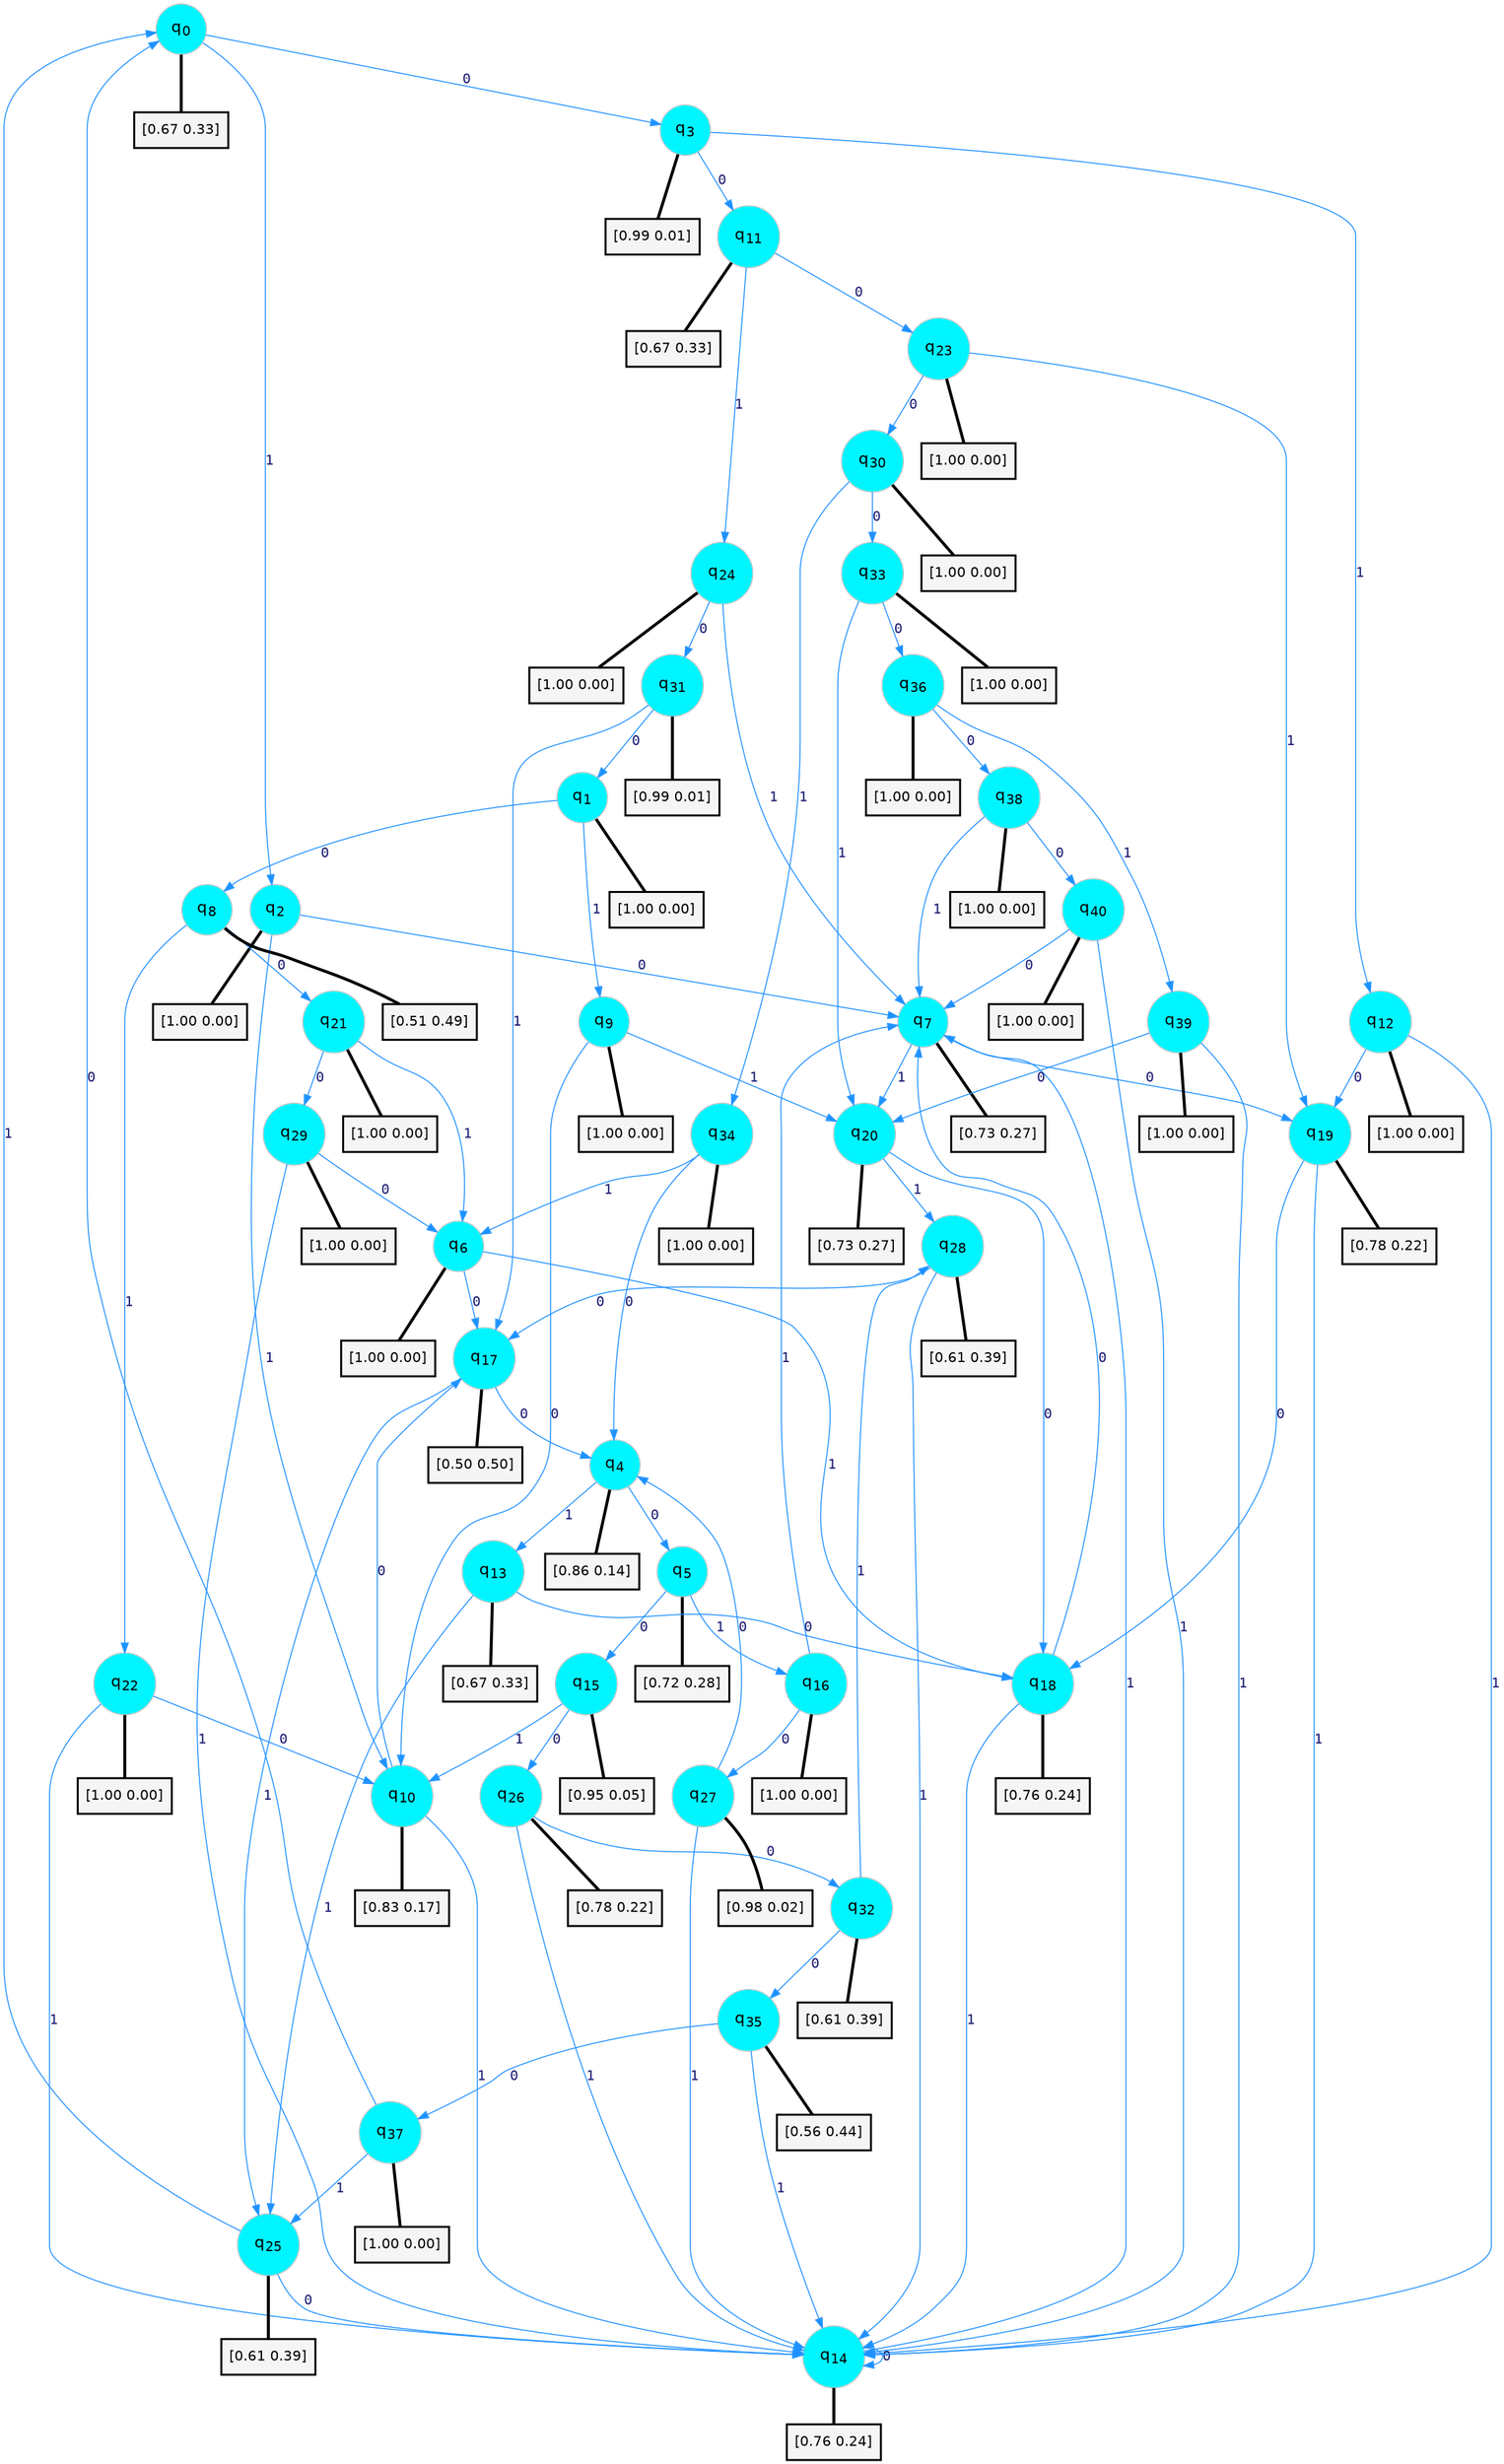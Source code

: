 digraph G {
graph [
bgcolor=transparent, dpi=300, rankdir=TD, size="40,25"];
node [
color=gray, fillcolor=turquoise1, fontcolor=black, fontname=Helvetica, fontsize=16, fontweight=bold, shape=circle, style=filled];
edge [
arrowsize=1, color=dodgerblue1, fontcolor=midnightblue, fontname=courier, fontweight=bold, penwidth=1, style=solid, weight=20];
0[label=<q<SUB>0</SUB>>];
1[label=<q<SUB>1</SUB>>];
2[label=<q<SUB>2</SUB>>];
3[label=<q<SUB>3</SUB>>];
4[label=<q<SUB>4</SUB>>];
5[label=<q<SUB>5</SUB>>];
6[label=<q<SUB>6</SUB>>];
7[label=<q<SUB>7</SUB>>];
8[label=<q<SUB>8</SUB>>];
9[label=<q<SUB>9</SUB>>];
10[label=<q<SUB>10</SUB>>];
11[label=<q<SUB>11</SUB>>];
12[label=<q<SUB>12</SUB>>];
13[label=<q<SUB>13</SUB>>];
14[label=<q<SUB>14</SUB>>];
15[label=<q<SUB>15</SUB>>];
16[label=<q<SUB>16</SUB>>];
17[label=<q<SUB>17</SUB>>];
18[label=<q<SUB>18</SUB>>];
19[label=<q<SUB>19</SUB>>];
20[label=<q<SUB>20</SUB>>];
21[label=<q<SUB>21</SUB>>];
22[label=<q<SUB>22</SUB>>];
23[label=<q<SUB>23</SUB>>];
24[label=<q<SUB>24</SUB>>];
25[label=<q<SUB>25</SUB>>];
26[label=<q<SUB>26</SUB>>];
27[label=<q<SUB>27</SUB>>];
28[label=<q<SUB>28</SUB>>];
29[label=<q<SUB>29</SUB>>];
30[label=<q<SUB>30</SUB>>];
31[label=<q<SUB>31</SUB>>];
32[label=<q<SUB>32</SUB>>];
33[label=<q<SUB>33</SUB>>];
34[label=<q<SUB>34</SUB>>];
35[label=<q<SUB>35</SUB>>];
36[label=<q<SUB>36</SUB>>];
37[label=<q<SUB>37</SUB>>];
38[label=<q<SUB>38</SUB>>];
39[label=<q<SUB>39</SUB>>];
40[label=<q<SUB>40</SUB>>];
41[label="[0.67 0.33]", shape=box,fontcolor=black, fontname=Helvetica, fontsize=14, penwidth=2, fillcolor=whitesmoke,color=black];
42[label="[1.00 0.00]", shape=box,fontcolor=black, fontname=Helvetica, fontsize=14, penwidth=2, fillcolor=whitesmoke,color=black];
43[label="[1.00 0.00]", shape=box,fontcolor=black, fontname=Helvetica, fontsize=14, penwidth=2, fillcolor=whitesmoke,color=black];
44[label="[0.99 0.01]", shape=box,fontcolor=black, fontname=Helvetica, fontsize=14, penwidth=2, fillcolor=whitesmoke,color=black];
45[label="[0.86 0.14]", shape=box,fontcolor=black, fontname=Helvetica, fontsize=14, penwidth=2, fillcolor=whitesmoke,color=black];
46[label="[0.72 0.28]", shape=box,fontcolor=black, fontname=Helvetica, fontsize=14, penwidth=2, fillcolor=whitesmoke,color=black];
47[label="[1.00 0.00]", shape=box,fontcolor=black, fontname=Helvetica, fontsize=14, penwidth=2, fillcolor=whitesmoke,color=black];
48[label="[0.73 0.27]", shape=box,fontcolor=black, fontname=Helvetica, fontsize=14, penwidth=2, fillcolor=whitesmoke,color=black];
49[label="[0.51 0.49]", shape=box,fontcolor=black, fontname=Helvetica, fontsize=14, penwidth=2, fillcolor=whitesmoke,color=black];
50[label="[1.00 0.00]", shape=box,fontcolor=black, fontname=Helvetica, fontsize=14, penwidth=2, fillcolor=whitesmoke,color=black];
51[label="[0.83 0.17]", shape=box,fontcolor=black, fontname=Helvetica, fontsize=14, penwidth=2, fillcolor=whitesmoke,color=black];
52[label="[0.67 0.33]", shape=box,fontcolor=black, fontname=Helvetica, fontsize=14, penwidth=2, fillcolor=whitesmoke,color=black];
53[label="[1.00 0.00]", shape=box,fontcolor=black, fontname=Helvetica, fontsize=14, penwidth=2, fillcolor=whitesmoke,color=black];
54[label="[0.67 0.33]", shape=box,fontcolor=black, fontname=Helvetica, fontsize=14, penwidth=2, fillcolor=whitesmoke,color=black];
55[label="[0.76 0.24]", shape=box,fontcolor=black, fontname=Helvetica, fontsize=14, penwidth=2, fillcolor=whitesmoke,color=black];
56[label="[0.95 0.05]", shape=box,fontcolor=black, fontname=Helvetica, fontsize=14, penwidth=2, fillcolor=whitesmoke,color=black];
57[label="[1.00 0.00]", shape=box,fontcolor=black, fontname=Helvetica, fontsize=14, penwidth=2, fillcolor=whitesmoke,color=black];
58[label="[0.50 0.50]", shape=box,fontcolor=black, fontname=Helvetica, fontsize=14, penwidth=2, fillcolor=whitesmoke,color=black];
59[label="[0.76 0.24]", shape=box,fontcolor=black, fontname=Helvetica, fontsize=14, penwidth=2, fillcolor=whitesmoke,color=black];
60[label="[0.78 0.22]", shape=box,fontcolor=black, fontname=Helvetica, fontsize=14, penwidth=2, fillcolor=whitesmoke,color=black];
61[label="[0.73 0.27]", shape=box,fontcolor=black, fontname=Helvetica, fontsize=14, penwidth=2, fillcolor=whitesmoke,color=black];
62[label="[1.00 0.00]", shape=box,fontcolor=black, fontname=Helvetica, fontsize=14, penwidth=2, fillcolor=whitesmoke,color=black];
63[label="[1.00 0.00]", shape=box,fontcolor=black, fontname=Helvetica, fontsize=14, penwidth=2, fillcolor=whitesmoke,color=black];
64[label="[1.00 0.00]", shape=box,fontcolor=black, fontname=Helvetica, fontsize=14, penwidth=2, fillcolor=whitesmoke,color=black];
65[label="[1.00 0.00]", shape=box,fontcolor=black, fontname=Helvetica, fontsize=14, penwidth=2, fillcolor=whitesmoke,color=black];
66[label="[0.61 0.39]", shape=box,fontcolor=black, fontname=Helvetica, fontsize=14, penwidth=2, fillcolor=whitesmoke,color=black];
67[label="[0.78 0.22]", shape=box,fontcolor=black, fontname=Helvetica, fontsize=14, penwidth=2, fillcolor=whitesmoke,color=black];
68[label="[0.98 0.02]", shape=box,fontcolor=black, fontname=Helvetica, fontsize=14, penwidth=2, fillcolor=whitesmoke,color=black];
69[label="[0.61 0.39]", shape=box,fontcolor=black, fontname=Helvetica, fontsize=14, penwidth=2, fillcolor=whitesmoke,color=black];
70[label="[1.00 0.00]", shape=box,fontcolor=black, fontname=Helvetica, fontsize=14, penwidth=2, fillcolor=whitesmoke,color=black];
71[label="[1.00 0.00]", shape=box,fontcolor=black, fontname=Helvetica, fontsize=14, penwidth=2, fillcolor=whitesmoke,color=black];
72[label="[0.99 0.01]", shape=box,fontcolor=black, fontname=Helvetica, fontsize=14, penwidth=2, fillcolor=whitesmoke,color=black];
73[label="[0.61 0.39]", shape=box,fontcolor=black, fontname=Helvetica, fontsize=14, penwidth=2, fillcolor=whitesmoke,color=black];
74[label="[1.00 0.00]", shape=box,fontcolor=black, fontname=Helvetica, fontsize=14, penwidth=2, fillcolor=whitesmoke,color=black];
75[label="[1.00 0.00]", shape=box,fontcolor=black, fontname=Helvetica, fontsize=14, penwidth=2, fillcolor=whitesmoke,color=black];
76[label="[0.56 0.44]", shape=box,fontcolor=black, fontname=Helvetica, fontsize=14, penwidth=2, fillcolor=whitesmoke,color=black];
77[label="[1.00 0.00]", shape=box,fontcolor=black, fontname=Helvetica, fontsize=14, penwidth=2, fillcolor=whitesmoke,color=black];
78[label="[1.00 0.00]", shape=box,fontcolor=black, fontname=Helvetica, fontsize=14, penwidth=2, fillcolor=whitesmoke,color=black];
79[label="[1.00 0.00]", shape=box,fontcolor=black, fontname=Helvetica, fontsize=14, penwidth=2, fillcolor=whitesmoke,color=black];
80[label="[1.00 0.00]", shape=box,fontcolor=black, fontname=Helvetica, fontsize=14, penwidth=2, fillcolor=whitesmoke,color=black];
81[label="[1.00 0.00]", shape=box,fontcolor=black, fontname=Helvetica, fontsize=14, penwidth=2, fillcolor=whitesmoke,color=black];
0->3 [label=0];
0->2 [label=1];
0->41 [arrowhead=none, penwidth=3,color=black];
1->8 [label=0];
1->9 [label=1];
1->42 [arrowhead=none, penwidth=3,color=black];
2->7 [label=0];
2->10 [label=1];
2->43 [arrowhead=none, penwidth=3,color=black];
3->11 [label=0];
3->12 [label=1];
3->44 [arrowhead=none, penwidth=3,color=black];
4->5 [label=0];
4->13 [label=1];
4->45 [arrowhead=none, penwidth=3,color=black];
5->15 [label=0];
5->16 [label=1];
5->46 [arrowhead=none, penwidth=3,color=black];
6->17 [label=0];
6->18 [label=1];
6->47 [arrowhead=none, penwidth=3,color=black];
7->19 [label=0];
7->20 [label=1];
7->48 [arrowhead=none, penwidth=3,color=black];
8->21 [label=0];
8->22 [label=1];
8->49 [arrowhead=none, penwidth=3,color=black];
9->10 [label=0];
9->20 [label=1];
9->50 [arrowhead=none, penwidth=3,color=black];
10->17 [label=0];
10->14 [label=1];
10->51 [arrowhead=none, penwidth=3,color=black];
11->23 [label=0];
11->24 [label=1];
11->52 [arrowhead=none, penwidth=3,color=black];
12->19 [label=0];
12->14 [label=1];
12->53 [arrowhead=none, penwidth=3,color=black];
13->18 [label=0];
13->25 [label=1];
13->54 [arrowhead=none, penwidth=3,color=black];
14->14 [label=0];
14->7 [label=1];
14->55 [arrowhead=none, penwidth=3,color=black];
15->26 [label=0];
15->10 [label=1];
15->56 [arrowhead=none, penwidth=3,color=black];
16->27 [label=0];
16->7 [label=1];
16->57 [arrowhead=none, penwidth=3,color=black];
17->4 [label=0];
17->25 [label=1];
17->58 [arrowhead=none, penwidth=3,color=black];
18->7 [label=0];
18->14 [label=1];
18->59 [arrowhead=none, penwidth=3,color=black];
19->18 [label=0];
19->14 [label=1];
19->60 [arrowhead=none, penwidth=3,color=black];
20->18 [label=0];
20->28 [label=1];
20->61 [arrowhead=none, penwidth=3,color=black];
21->29 [label=0];
21->6 [label=1];
21->62 [arrowhead=none, penwidth=3,color=black];
22->10 [label=0];
22->14 [label=1];
22->63 [arrowhead=none, penwidth=3,color=black];
23->30 [label=0];
23->19 [label=1];
23->64 [arrowhead=none, penwidth=3,color=black];
24->31 [label=0];
24->7 [label=1];
24->65 [arrowhead=none, penwidth=3,color=black];
25->14 [label=0];
25->0 [label=1];
25->66 [arrowhead=none, penwidth=3,color=black];
26->32 [label=0];
26->14 [label=1];
26->67 [arrowhead=none, penwidth=3,color=black];
27->4 [label=0];
27->14 [label=1];
27->68 [arrowhead=none, penwidth=3,color=black];
28->17 [label=0];
28->14 [label=1];
28->69 [arrowhead=none, penwidth=3,color=black];
29->6 [label=0];
29->14 [label=1];
29->70 [arrowhead=none, penwidth=3,color=black];
30->33 [label=0];
30->34 [label=1];
30->71 [arrowhead=none, penwidth=3,color=black];
31->1 [label=0];
31->17 [label=1];
31->72 [arrowhead=none, penwidth=3,color=black];
32->35 [label=0];
32->28 [label=1];
32->73 [arrowhead=none, penwidth=3,color=black];
33->36 [label=0];
33->20 [label=1];
33->74 [arrowhead=none, penwidth=3,color=black];
34->4 [label=0];
34->6 [label=1];
34->75 [arrowhead=none, penwidth=3,color=black];
35->37 [label=0];
35->14 [label=1];
35->76 [arrowhead=none, penwidth=3,color=black];
36->38 [label=0];
36->39 [label=1];
36->77 [arrowhead=none, penwidth=3,color=black];
37->0 [label=0];
37->25 [label=1];
37->78 [arrowhead=none, penwidth=3,color=black];
38->40 [label=0];
38->7 [label=1];
38->79 [arrowhead=none, penwidth=3,color=black];
39->20 [label=0];
39->14 [label=1];
39->80 [arrowhead=none, penwidth=3,color=black];
40->7 [label=0];
40->14 [label=1];
40->81 [arrowhead=none, penwidth=3,color=black];
}
